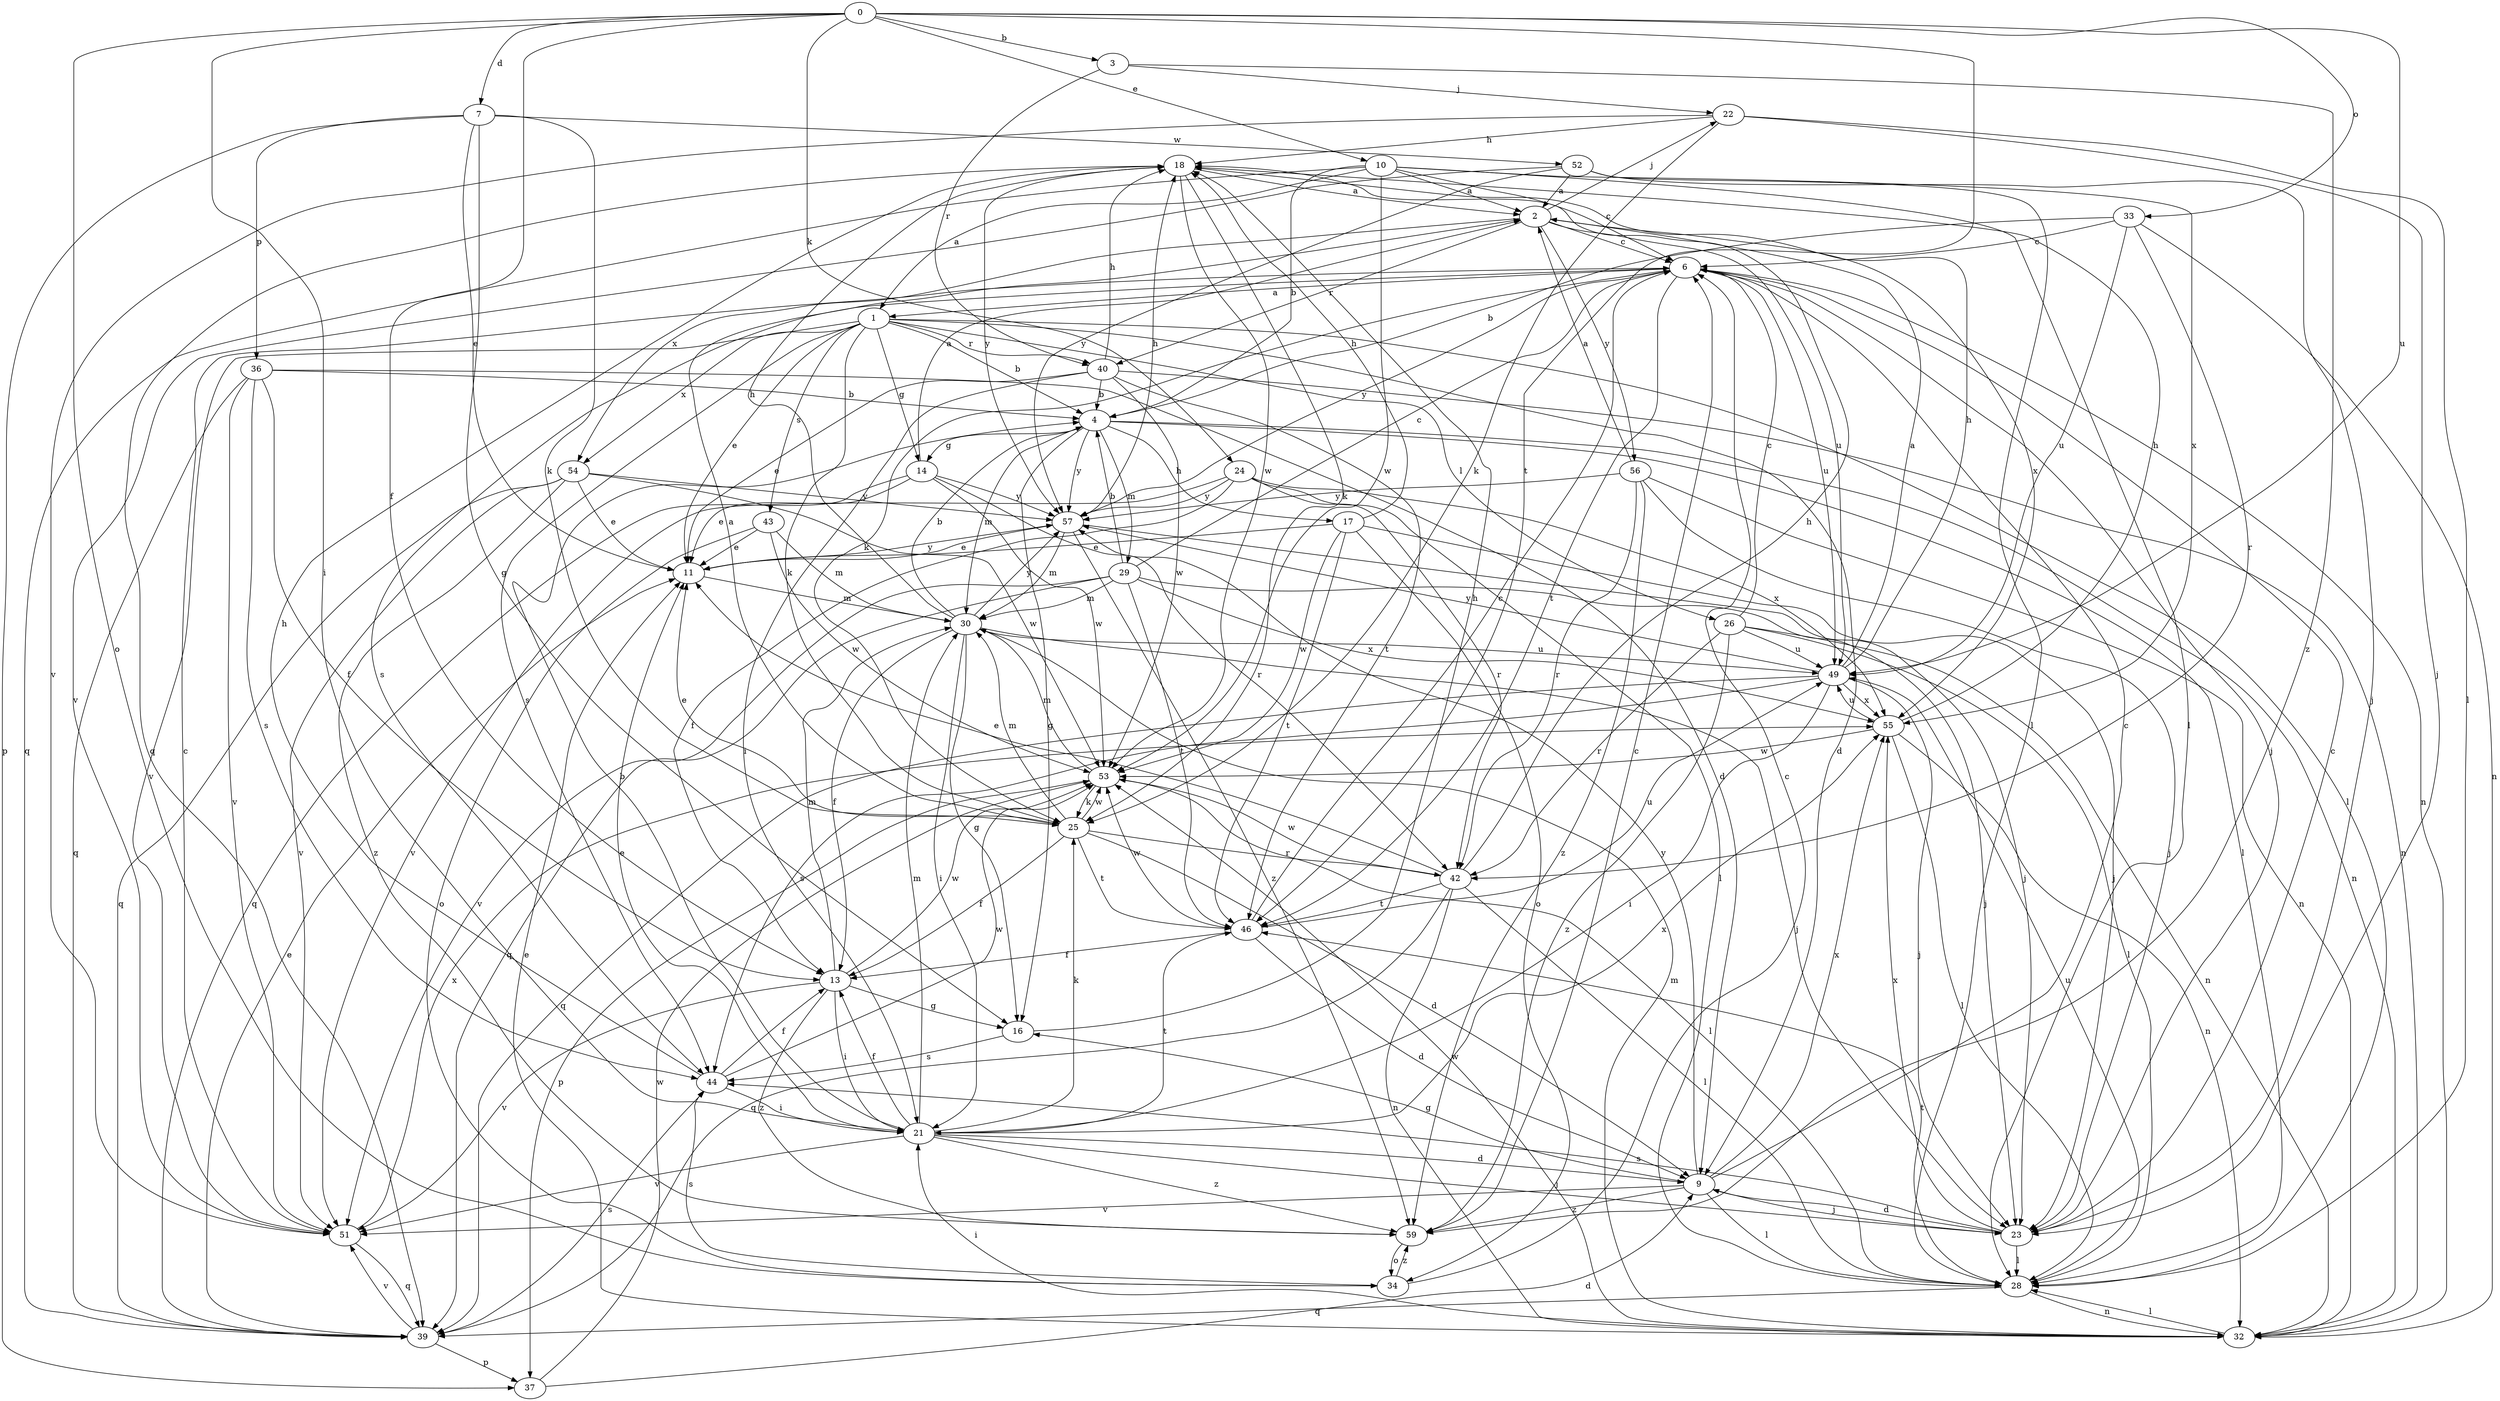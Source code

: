 strict digraph  {
0;
1;
2;
3;
4;
6;
7;
9;
10;
11;
13;
14;
16;
17;
18;
21;
22;
23;
24;
25;
26;
28;
29;
30;
32;
33;
34;
36;
37;
39;
40;
42;
43;
44;
46;
49;
51;
52;
53;
54;
55;
56;
57;
59;
0 -> 3  [label=b];
0 -> 7  [label=d];
0 -> 10  [label=e];
0 -> 13  [label=f];
0 -> 21  [label=i];
0 -> 24  [label=k];
0 -> 33  [label=o];
0 -> 34  [label=o];
0 -> 46  [label=t];
0 -> 49  [label=u];
1 -> 4  [label=b];
1 -> 9  [label=d];
1 -> 11  [label=e];
1 -> 14  [label=g];
1 -> 25  [label=k];
1 -> 26  [label=l];
1 -> 28  [label=l];
1 -> 40  [label=r];
1 -> 43  [label=s];
1 -> 44  [label=s];
1 -> 51  [label=v];
1 -> 54  [label=x];
2 -> 6  [label=c];
2 -> 22  [label=j];
2 -> 40  [label=r];
2 -> 49  [label=u];
2 -> 54  [label=x];
2 -> 55  [label=x];
2 -> 56  [label=y];
3 -> 22  [label=j];
3 -> 40  [label=r];
3 -> 59  [label=z];
4 -> 14  [label=g];
4 -> 16  [label=g];
4 -> 17  [label=h];
4 -> 28  [label=l];
4 -> 29  [label=m];
4 -> 30  [label=m];
4 -> 32  [label=n];
4 -> 57  [label=y];
6 -> 1  [label=a];
6 -> 23  [label=j];
6 -> 25  [label=k];
6 -> 32  [label=n];
6 -> 44  [label=s];
6 -> 46  [label=t];
6 -> 49  [label=u];
6 -> 57  [label=y];
7 -> 11  [label=e];
7 -> 16  [label=g];
7 -> 25  [label=k];
7 -> 36  [label=p];
7 -> 37  [label=p];
7 -> 52  [label=w];
9 -> 6  [label=c];
9 -> 16  [label=g];
9 -> 23  [label=j];
9 -> 28  [label=l];
9 -> 51  [label=v];
9 -> 55  [label=x];
9 -> 57  [label=y];
9 -> 59  [label=z];
10 -> 1  [label=a];
10 -> 2  [label=a];
10 -> 4  [label=b];
10 -> 6  [label=c];
10 -> 28  [label=l];
10 -> 39  [label=q];
10 -> 53  [label=w];
10 -> 55  [label=x];
11 -> 30  [label=m];
11 -> 57  [label=y];
13 -> 16  [label=g];
13 -> 21  [label=i];
13 -> 30  [label=m];
13 -> 51  [label=v];
13 -> 53  [label=w];
13 -> 59  [label=z];
14 -> 2  [label=a];
14 -> 11  [label=e];
14 -> 39  [label=q];
14 -> 42  [label=r];
14 -> 53  [label=w];
14 -> 57  [label=y];
16 -> 18  [label=h];
16 -> 44  [label=s];
17 -> 11  [label=e];
17 -> 18  [label=h];
17 -> 23  [label=j];
17 -> 34  [label=o];
17 -> 46  [label=t];
17 -> 53  [label=w];
18 -> 2  [label=a];
18 -> 25  [label=k];
18 -> 39  [label=q];
18 -> 53  [label=w];
18 -> 57  [label=y];
21 -> 4  [label=b];
21 -> 9  [label=d];
21 -> 11  [label=e];
21 -> 13  [label=f];
21 -> 23  [label=j];
21 -> 25  [label=k];
21 -> 30  [label=m];
21 -> 46  [label=t];
21 -> 51  [label=v];
21 -> 55  [label=x];
21 -> 59  [label=z];
22 -> 18  [label=h];
22 -> 23  [label=j];
22 -> 25  [label=k];
22 -> 28  [label=l];
22 -> 51  [label=v];
23 -> 6  [label=c];
23 -> 9  [label=d];
23 -> 28  [label=l];
23 -> 44  [label=s];
23 -> 55  [label=x];
24 -> 13  [label=f];
24 -> 28  [label=l];
24 -> 42  [label=r];
24 -> 51  [label=v];
24 -> 55  [label=x];
24 -> 57  [label=y];
25 -> 2  [label=a];
25 -> 9  [label=d];
25 -> 11  [label=e];
25 -> 13  [label=f];
25 -> 30  [label=m];
25 -> 42  [label=r];
25 -> 46  [label=t];
25 -> 53  [label=w];
26 -> 6  [label=c];
26 -> 28  [label=l];
26 -> 32  [label=n];
26 -> 42  [label=r];
26 -> 49  [label=u];
26 -> 59  [label=z];
28 -> 32  [label=n];
28 -> 39  [label=q];
28 -> 46  [label=t];
28 -> 49  [label=u];
29 -> 4  [label=b];
29 -> 6  [label=c];
29 -> 23  [label=j];
29 -> 30  [label=m];
29 -> 39  [label=q];
29 -> 46  [label=t];
29 -> 51  [label=v];
29 -> 55  [label=x];
30 -> 4  [label=b];
30 -> 13  [label=f];
30 -> 16  [label=g];
30 -> 18  [label=h];
30 -> 21  [label=i];
30 -> 23  [label=j];
30 -> 49  [label=u];
30 -> 57  [label=y];
32 -> 11  [label=e];
32 -> 21  [label=i];
32 -> 28  [label=l];
32 -> 30  [label=m];
32 -> 53  [label=w];
33 -> 4  [label=b];
33 -> 6  [label=c];
33 -> 32  [label=n];
33 -> 42  [label=r];
33 -> 49  [label=u];
34 -> 6  [label=c];
34 -> 44  [label=s];
34 -> 59  [label=z];
36 -> 4  [label=b];
36 -> 9  [label=d];
36 -> 13  [label=f];
36 -> 39  [label=q];
36 -> 44  [label=s];
36 -> 51  [label=v];
37 -> 9  [label=d];
37 -> 53  [label=w];
39 -> 11  [label=e];
39 -> 37  [label=p];
39 -> 44  [label=s];
39 -> 51  [label=v];
40 -> 4  [label=b];
40 -> 11  [label=e];
40 -> 18  [label=h];
40 -> 21  [label=i];
40 -> 32  [label=n];
40 -> 46  [label=t];
40 -> 53  [label=w];
42 -> 11  [label=e];
42 -> 18  [label=h];
42 -> 28  [label=l];
42 -> 32  [label=n];
42 -> 39  [label=q];
42 -> 46  [label=t];
42 -> 53  [label=w];
43 -> 11  [label=e];
43 -> 30  [label=m];
43 -> 34  [label=o];
43 -> 53  [label=w];
44 -> 13  [label=f];
44 -> 18  [label=h];
44 -> 21  [label=i];
44 -> 53  [label=w];
46 -> 6  [label=c];
46 -> 9  [label=d];
46 -> 13  [label=f];
46 -> 49  [label=u];
46 -> 53  [label=w];
49 -> 2  [label=a];
49 -> 18  [label=h];
49 -> 21  [label=i];
49 -> 23  [label=j];
49 -> 39  [label=q];
49 -> 44  [label=s];
49 -> 55  [label=x];
49 -> 57  [label=y];
51 -> 6  [label=c];
51 -> 39  [label=q];
51 -> 55  [label=x];
52 -> 2  [label=a];
52 -> 23  [label=j];
52 -> 28  [label=l];
52 -> 51  [label=v];
52 -> 57  [label=y];
53 -> 25  [label=k];
53 -> 28  [label=l];
53 -> 30  [label=m];
53 -> 37  [label=p];
54 -> 11  [label=e];
54 -> 39  [label=q];
54 -> 51  [label=v];
54 -> 53  [label=w];
54 -> 57  [label=y];
54 -> 59  [label=z];
55 -> 18  [label=h];
55 -> 28  [label=l];
55 -> 32  [label=n];
55 -> 49  [label=u];
55 -> 53  [label=w];
56 -> 2  [label=a];
56 -> 23  [label=j];
56 -> 32  [label=n];
56 -> 42  [label=r];
56 -> 57  [label=y];
56 -> 59  [label=z];
57 -> 11  [label=e];
57 -> 18  [label=h];
57 -> 23  [label=j];
57 -> 30  [label=m];
57 -> 59  [label=z];
59 -> 6  [label=c];
59 -> 34  [label=o];
}
